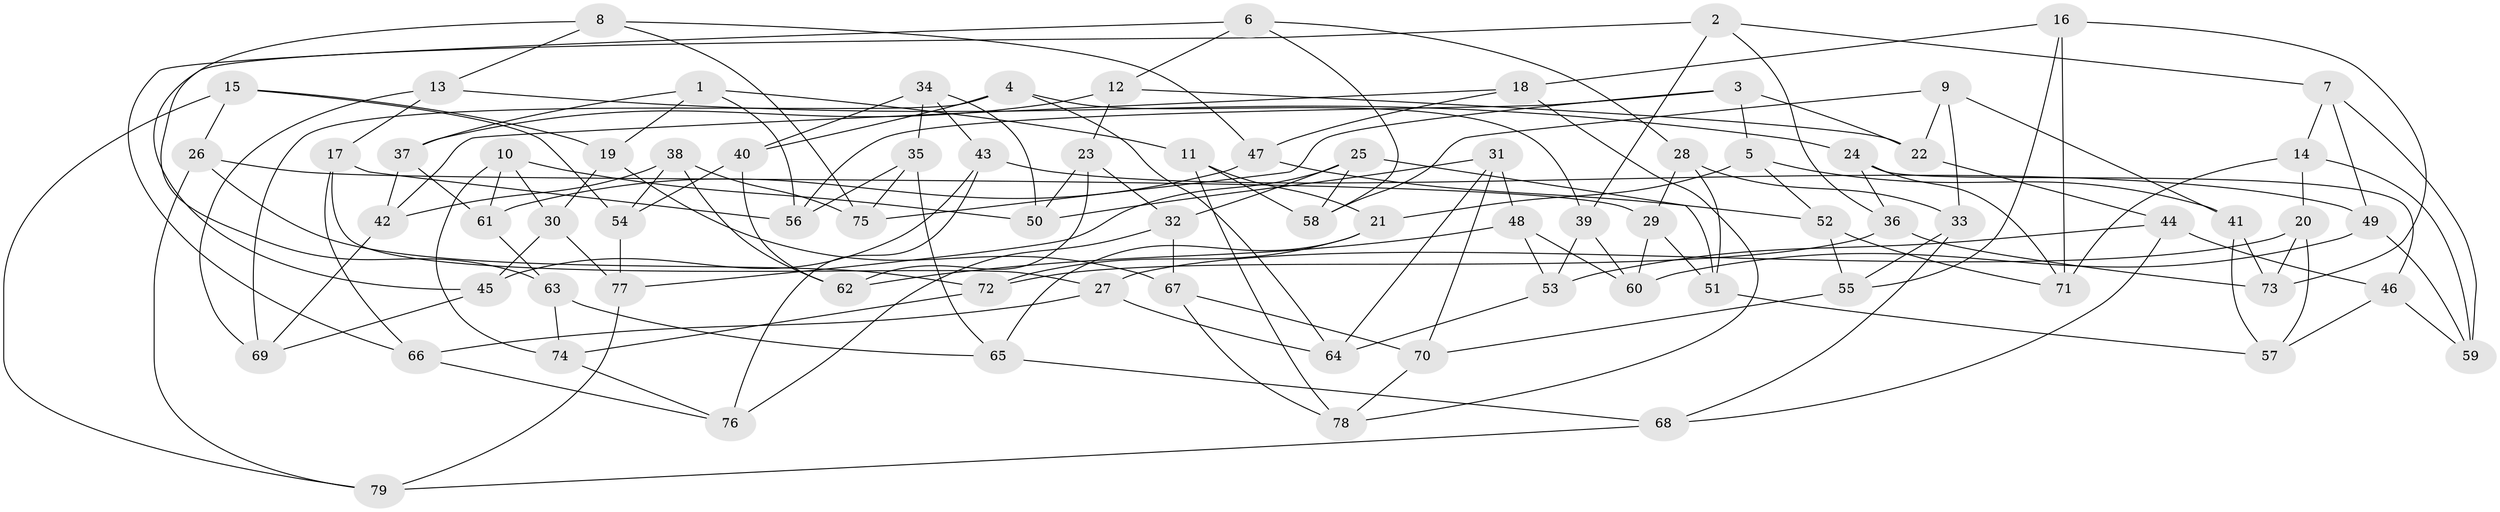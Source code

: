 // Generated by graph-tools (version 1.1) at 2025/03/03/09/25 03:03:11]
// undirected, 79 vertices, 158 edges
graph export_dot {
graph [start="1"]
  node [color=gray90,style=filled];
  1;
  2;
  3;
  4;
  5;
  6;
  7;
  8;
  9;
  10;
  11;
  12;
  13;
  14;
  15;
  16;
  17;
  18;
  19;
  20;
  21;
  22;
  23;
  24;
  25;
  26;
  27;
  28;
  29;
  30;
  31;
  32;
  33;
  34;
  35;
  36;
  37;
  38;
  39;
  40;
  41;
  42;
  43;
  44;
  45;
  46;
  47;
  48;
  49;
  50;
  51;
  52;
  53;
  54;
  55;
  56;
  57;
  58;
  59;
  60;
  61;
  62;
  63;
  64;
  65;
  66;
  67;
  68;
  69;
  70;
  71;
  72;
  73;
  74;
  75;
  76;
  77;
  78;
  79;
  1 -- 11;
  1 -- 56;
  1 -- 37;
  1 -- 19;
  2 -- 39;
  2 -- 45;
  2 -- 36;
  2 -- 7;
  3 -- 22;
  3 -- 75;
  3 -- 5;
  3 -- 56;
  4 -- 39;
  4 -- 64;
  4 -- 69;
  4 -- 40;
  5 -- 52;
  5 -- 21;
  5 -- 41;
  6 -- 66;
  6 -- 28;
  6 -- 12;
  6 -- 58;
  7 -- 14;
  7 -- 59;
  7 -- 49;
  8 -- 75;
  8 -- 13;
  8 -- 47;
  8 -- 63;
  9 -- 33;
  9 -- 58;
  9 -- 22;
  9 -- 41;
  10 -- 50;
  10 -- 74;
  10 -- 61;
  10 -- 30;
  11 -- 21;
  11 -- 58;
  11 -- 78;
  12 -- 37;
  12 -- 23;
  12 -- 22;
  13 -- 17;
  13 -- 69;
  13 -- 24;
  14 -- 59;
  14 -- 71;
  14 -- 20;
  15 -- 54;
  15 -- 79;
  15 -- 19;
  15 -- 26;
  16 -- 73;
  16 -- 18;
  16 -- 55;
  16 -- 71;
  17 -- 27;
  17 -- 66;
  17 -- 56;
  18 -- 42;
  18 -- 47;
  18 -- 78;
  19 -- 30;
  19 -- 67;
  20 -- 27;
  20 -- 57;
  20 -- 73;
  21 -- 72;
  21 -- 65;
  22 -- 44;
  23 -- 50;
  23 -- 62;
  23 -- 32;
  24 -- 71;
  24 -- 46;
  24 -- 36;
  25 -- 32;
  25 -- 51;
  25 -- 58;
  25 -- 77;
  26 -- 72;
  26 -- 79;
  26 -- 29;
  27 -- 66;
  27 -- 64;
  28 -- 29;
  28 -- 51;
  28 -- 33;
  29 -- 60;
  29 -- 51;
  30 -- 77;
  30 -- 45;
  31 -- 48;
  31 -- 50;
  31 -- 70;
  31 -- 64;
  32 -- 67;
  32 -- 76;
  33 -- 55;
  33 -- 68;
  34 -- 50;
  34 -- 40;
  34 -- 35;
  34 -- 43;
  35 -- 75;
  35 -- 56;
  35 -- 65;
  36 -- 72;
  36 -- 73;
  37 -- 61;
  37 -- 42;
  38 -- 54;
  38 -- 42;
  38 -- 62;
  38 -- 75;
  39 -- 60;
  39 -- 53;
  40 -- 62;
  40 -- 54;
  41 -- 57;
  41 -- 73;
  42 -- 69;
  43 -- 49;
  43 -- 76;
  43 -- 45;
  44 -- 46;
  44 -- 68;
  44 -- 53;
  45 -- 69;
  46 -- 59;
  46 -- 57;
  47 -- 61;
  47 -- 52;
  48 -- 62;
  48 -- 53;
  48 -- 60;
  49 -- 59;
  49 -- 60;
  51 -- 57;
  52 -- 55;
  52 -- 71;
  53 -- 64;
  54 -- 77;
  55 -- 70;
  61 -- 63;
  63 -- 65;
  63 -- 74;
  65 -- 68;
  66 -- 76;
  67 -- 78;
  67 -- 70;
  68 -- 79;
  70 -- 78;
  72 -- 74;
  74 -- 76;
  77 -- 79;
}
